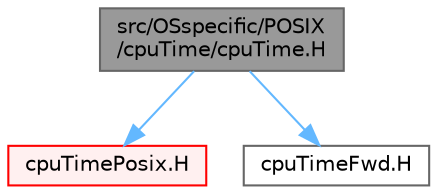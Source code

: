 digraph "src/OSspecific/POSIX/cpuTime/cpuTime.H"
{
 // LATEX_PDF_SIZE
  bgcolor="transparent";
  edge [fontname=Helvetica,fontsize=10,labelfontname=Helvetica,labelfontsize=10];
  node [fontname=Helvetica,fontsize=10,shape=box,height=0.2,width=0.4];
  Node1 [id="Node000001",label="src/OSspecific/POSIX\l/cpuTime/cpuTime.H",height=0.2,width=0.4,color="gray40", fillcolor="grey60", style="filled", fontcolor="black",tooltip=" "];
  Node1 -> Node2 [id="edge1_Node000001_Node000002",color="steelblue1",style="solid",tooltip=" "];
  Node2 [id="Node000002",label="cpuTimePosix.H",height=0.2,width=0.4,color="red", fillcolor="#FFF0F0", style="filled",URL="$cpuTimePosix_8H.html",tooltip=" "];
  Node1 -> Node6 [id="edge2_Node000001_Node000006",color="steelblue1",style="solid",tooltip=" "];
  Node6 [id="Node000006",label="cpuTimeFwd.H",height=0.2,width=0.4,color="grey40", fillcolor="white", style="filled",URL="$cpuTimeFwd_8H.html",tooltip=" "];
}
